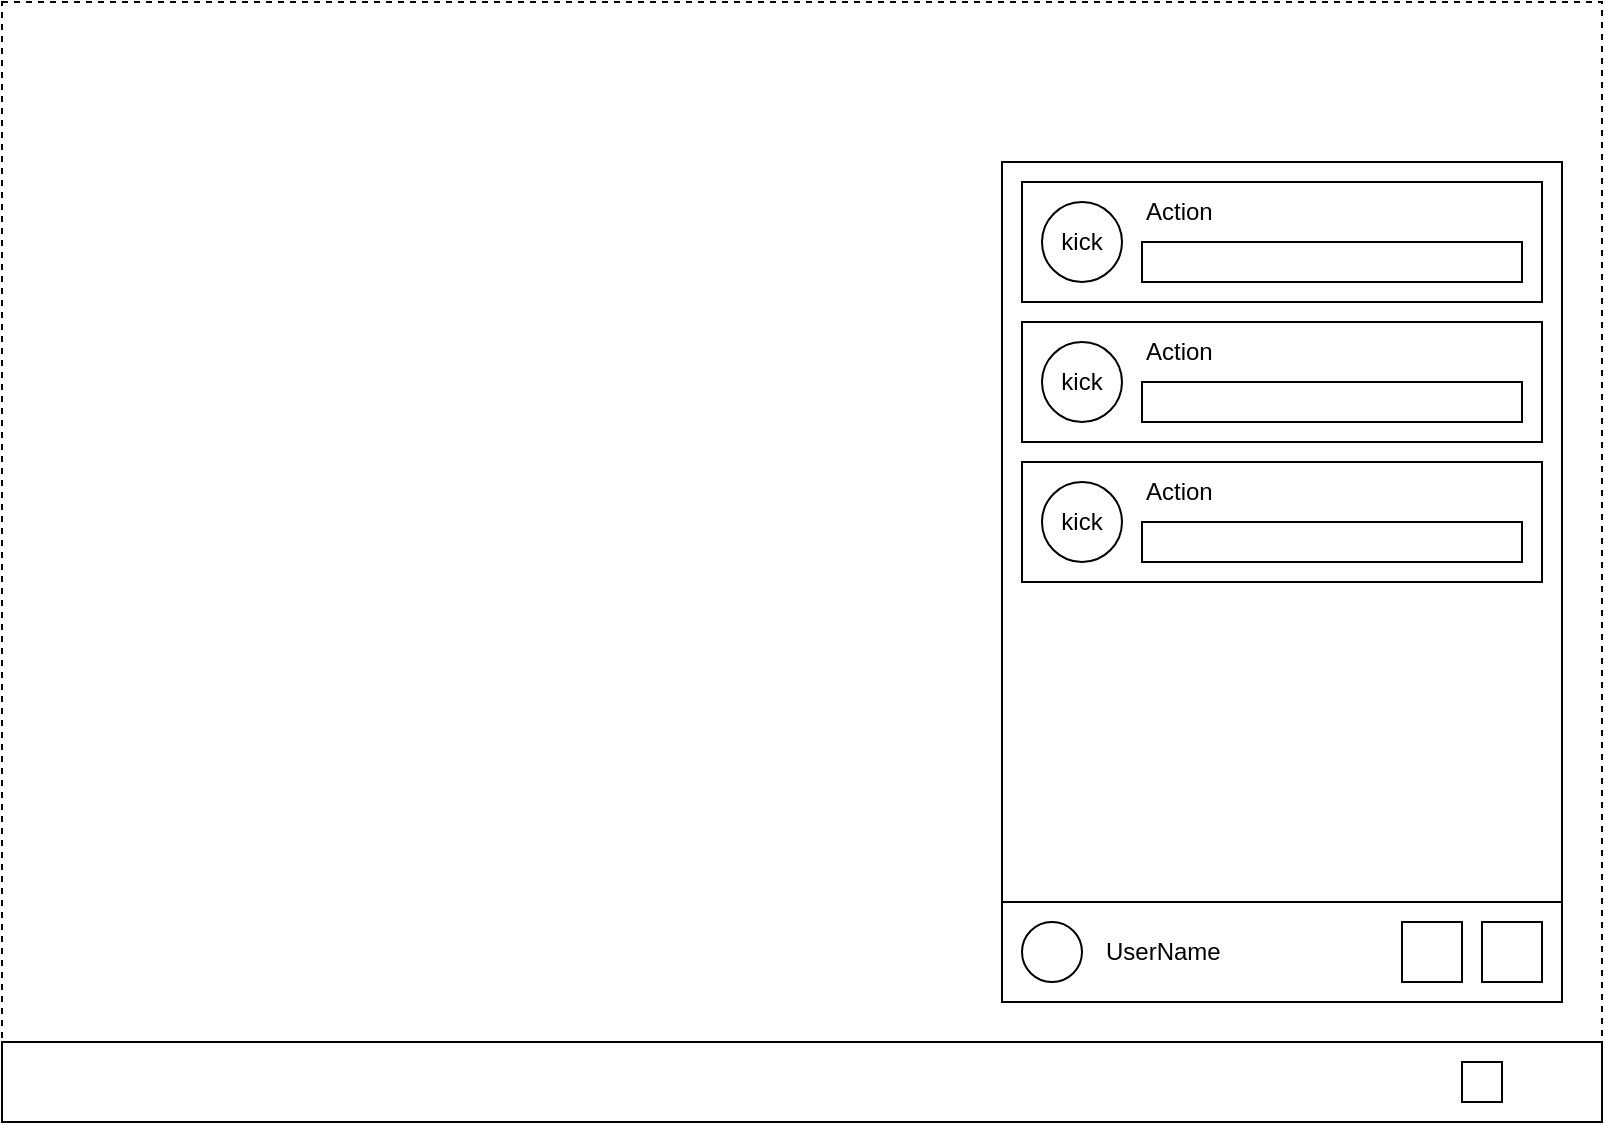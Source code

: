<mxfile>
    <diagram id="MlxkQ-Y-6yc7hznr_jfJ" name="第 1 页">
        <mxGraphModel dx="746" dy="1732" grid="1" gridSize="10" guides="1" tooltips="1" connect="1" arrows="1" fold="1" page="1" pageScale="1" pageWidth="827" pageHeight="1169" math="0" shadow="0">
            <root>
                <mxCell id="0"/>
                <mxCell id="1" parent="0"/>
                <mxCell id="2" value="" style="rounded=0;whiteSpace=wrap;html=1;dashed=1;" vertex="1" parent="1">
                    <mxGeometry y="-600" width="800" height="560" as="geometry"/>
                </mxCell>
                <mxCell id="3" value="" style="rounded=0;whiteSpace=wrap;html=1;" vertex="1" parent="1">
                    <mxGeometry y="-80" width="800" height="40" as="geometry"/>
                </mxCell>
                <mxCell id="4" value="" style="rounded=0;whiteSpace=wrap;html=1;" vertex="1" parent="1">
                    <mxGeometry x="730" y="-70" width="20" height="20" as="geometry"/>
                </mxCell>
                <mxCell id="11" value="" style="rounded=0;whiteSpace=wrap;html=1;" vertex="1" parent="1">
                    <mxGeometry x="500" y="-520" width="280" height="420" as="geometry"/>
                </mxCell>
                <mxCell id="12" value="" style="rounded=0;whiteSpace=wrap;html=1;" vertex="1" parent="1">
                    <mxGeometry x="500" y="-150" width="280" height="50" as="geometry"/>
                </mxCell>
                <mxCell id="13" value="" style="ellipse;whiteSpace=wrap;html=1;aspect=fixed;" vertex="1" parent="1">
                    <mxGeometry x="510" y="-140" width="30" height="30" as="geometry"/>
                </mxCell>
                <mxCell id="14" value="" style="rounded=0;whiteSpace=wrap;html=1;" vertex="1" parent="1">
                    <mxGeometry x="740" y="-140" width="30" height="30" as="geometry"/>
                </mxCell>
                <mxCell id="15" value="" style="rounded=0;whiteSpace=wrap;html=1;" vertex="1" parent="1">
                    <mxGeometry x="700" y="-140" width="30" height="30" as="geometry"/>
                </mxCell>
                <mxCell id="16" value="UserName" style="text;html=1;align=left;verticalAlign=middle;resizable=0;points=[];autosize=1;strokeColor=none;fillColor=none;" vertex="1" parent="1">
                    <mxGeometry x="550" y="-140" width="80" height="30" as="geometry"/>
                </mxCell>
                <mxCell id="17" value="" style="rounded=0;whiteSpace=wrap;html=1;" vertex="1" parent="1">
                    <mxGeometry x="510" y="-510" width="260" height="60" as="geometry"/>
                </mxCell>
                <mxCell id="18" value="kick" style="ellipse;whiteSpace=wrap;html=1;aspect=fixed;" vertex="1" parent="1">
                    <mxGeometry x="520" y="-500" width="40" height="40" as="geometry"/>
                </mxCell>
                <mxCell id="19" value="Action" style="text;html=1;align=left;verticalAlign=middle;resizable=0;points=[];autosize=1;strokeColor=none;fillColor=none;" vertex="1" parent="1">
                    <mxGeometry x="570" y="-510" width="60" height="30" as="geometry"/>
                </mxCell>
                <mxCell id="21" value="" style="rounded=0;whiteSpace=wrap;html=1;" vertex="1" parent="1">
                    <mxGeometry x="570" y="-480" width="190" height="20" as="geometry"/>
                </mxCell>
                <mxCell id="22" value="" style="rounded=0;whiteSpace=wrap;html=1;" vertex="1" parent="1">
                    <mxGeometry x="510" y="-440" width="260" height="60" as="geometry"/>
                </mxCell>
                <mxCell id="23" value="kick" style="ellipse;whiteSpace=wrap;html=1;aspect=fixed;" vertex="1" parent="1">
                    <mxGeometry x="520" y="-430" width="40" height="40" as="geometry"/>
                </mxCell>
                <mxCell id="24" value="Action" style="text;html=1;align=left;verticalAlign=middle;resizable=0;points=[];autosize=1;strokeColor=none;fillColor=none;" vertex="1" parent="1">
                    <mxGeometry x="570" y="-440" width="60" height="30" as="geometry"/>
                </mxCell>
                <mxCell id="25" value="" style="rounded=0;whiteSpace=wrap;html=1;" vertex="1" parent="1">
                    <mxGeometry x="570" y="-410" width="190" height="20" as="geometry"/>
                </mxCell>
                <mxCell id="26" value="" style="rounded=0;whiteSpace=wrap;html=1;" vertex="1" parent="1">
                    <mxGeometry x="510" y="-370" width="260" height="60" as="geometry"/>
                </mxCell>
                <mxCell id="27" value="kick" style="ellipse;whiteSpace=wrap;html=1;aspect=fixed;" vertex="1" parent="1">
                    <mxGeometry x="520" y="-360" width="40" height="40" as="geometry"/>
                </mxCell>
                <mxCell id="28" value="Action" style="text;html=1;align=left;verticalAlign=middle;resizable=0;points=[];autosize=1;strokeColor=none;fillColor=none;" vertex="1" parent="1">
                    <mxGeometry x="570" y="-370" width="60" height="30" as="geometry"/>
                </mxCell>
                <mxCell id="29" value="" style="rounded=0;whiteSpace=wrap;html=1;" vertex="1" parent="1">
                    <mxGeometry x="570" y="-340" width="190" height="20" as="geometry"/>
                </mxCell>
            </root>
        </mxGraphModel>
    </diagram>
</mxfile>
